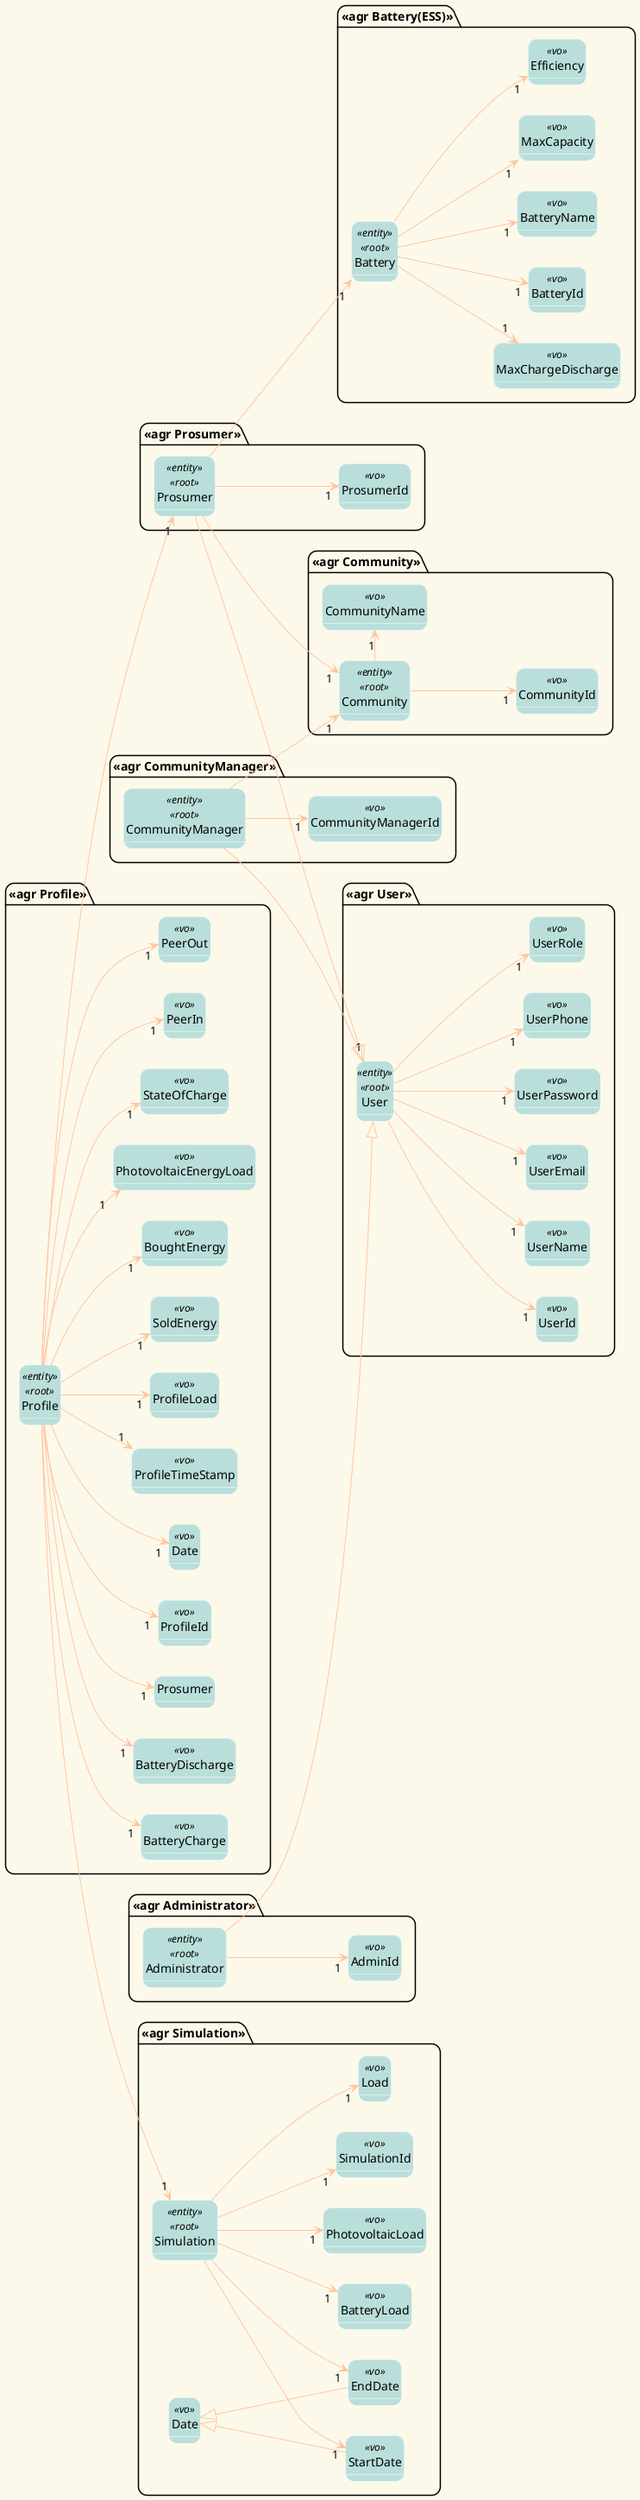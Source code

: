 @startuml DDD

hide circle
hide fields
' ======= layout =========
skinparam backgroundColor #fcf9ea
skinparam titleBorderRoundCorner 15
skinparam titleFontSize 30
skinparam classAttributeIconSize 0
skinparam titleFontName Arial Black
skinparam titleFontColor #f8a978
skinparam roundcorner 20
skinparam stereotypeCBackgroundColor ffc5a1
left to right direction
/' top to bottom direction '/

skinparam class {

ArrowColor ffc5a1
BorderColor White
BackgroundColor badfdb
BackgroundColor<<Event>> skyblue
BackgroundColor<<Service>> Moccasin
}


package "<<agr Simulation>>" {
  class Simulation <<entity>><<root>> {}
  class SimulationId <<vo>> {}
  class StartDate <<vo>> extends Date {}
  class EndDate <<vo>> extends Date {}
  class Load <<vo>> {}
  class BatteryLoad <<vo>> {}
    class PhotovoltaicLoad <<vo>> {}
  class Date <<vo>> {}

  Simulation --> "1" SimulationId
  Simulation --> "1" StartDate
  Simulation --> "1" EndDate
    Simulation --> "1" Load
    Simulation --> "1" BatteryLoad
    Simulation --> "1" PhotovoltaicLoad

}


package "<<agr Profile>>"{
    class Profile<<entity>><<root>>{

    }
    class ProfileId<<vo>>{}
    class Date<<vo>>{}
    class ProfileTimeStamp<<vo>>{}
    class ProfileLoad<<vo>>{} 
    class SoldEnergy<<vo>>{}
    class BoughtEnergy<<vo>>{}
    class PhotovoltaicEnergyLoad<<vo>>{}
    class StateOfCharge<<vo>>{}
    class PeerIn<<vo>>{}
    class PeerOut<<vo>>{}
    class BatteryCharge<<vo>>{}
    class BatteryDischarge<<vo>>{}

/'     note right{
        Balance of the Prosumer in kw/h, positive values lead to buy energy from the grid
    } '/

    Profile --> "1" Date
    Profile --> "1" ProfileTimeStamp
    Profile --> "1" ProfileId
    Profile --> "1" ProfileLoad

    Profile --> "1" SoldEnergy
    Profile --> "1" BoughtEnergy
    Profile --> "1" PhotovoltaicEnergyLoad
    Profile --> "1" StateOfCharge
    Profile --> "1" Prosumer
    Profile --> "1" Simulation
    Profile --> "1" PeerIn
    Profile --> "1" PeerOut
    Profile --> "1" BatteryCharge
    Profile --> "1" BatteryDischarge
    
/'     note right of ProfileLoad
    Energy required by the user in the interval
    end note  '/
    
}


package "<<agr User>>"{
    class User<<entity>><<root>>{

    }
    class UserId<<vo>>{}
    class UserName<<vo>>{}
    class UserEmail<<vo>>{}
    class UserPassword<<vo>>{}
    class UserPhone<<vo>>{}
    class UserRole<<vo>>{}

    User --> "1" UserId
    User --> "1" UserName
    User --> "1" UserEmail
    User --> "1" UserPassword
    User --> "1" UserPhone
    User --> "1" UserRole
    
}





package "<<agr Battery(ESS)>>"{
    class Battery<<entity>><<root>>{}
    class BatteryId<<vo>>{}
    class BatteryName<<vo>>{}
    class MaxCapacity<<vo>>{}
    class Efficiency<<vo>>{}
    class MaxChargeDischarge <<vo>>{}
    
    Battery --> "1" BatteryId
    Battery --> "1" BatteryName
    Battery --> "1" MaxCapacity
    Battery --> "1" Efficiency
    Battery --> "1" MaxChargeDischarge
}



package "<<agr Community>>"{
    class Community<<entity>><<root>>{

    }
    class CommunityId<<vo>>{}
    class CommunityName<<vo>>{}

    Community --> "1" CommunityId
    Community -> "1" CommunityName
    
    


}

package "<<agr Prosumer>>"{
    class Prosumer<<entity>><<root>>{}
    class ProsumerId<<vo>>{}
    Prosumer --|> "1" User

    Prosumer --> "1" ProsumerId
    Prosumer --> "1" Community
    Prosumer --> "1" Battery
    Profile --> "1" Prosumer 

    

    
}

package "<<agr CommunityManager>>"{
    class CommunityManager<<entity>><<root>>{}
    class CommunityManagerId <<vo>>
     CommunityManager --|> User
     CommunityManager --> "1" CommunityManagerId
     CommunityManager --> "1" Community
}

package "<<agr Administrator>>"{
    class Administrator<<entity>><<root>>{

    }
    class AdminId<<vo>>{}

    Administrator --|> User
   Administrator--> "1" AdminId
}


@enduml
